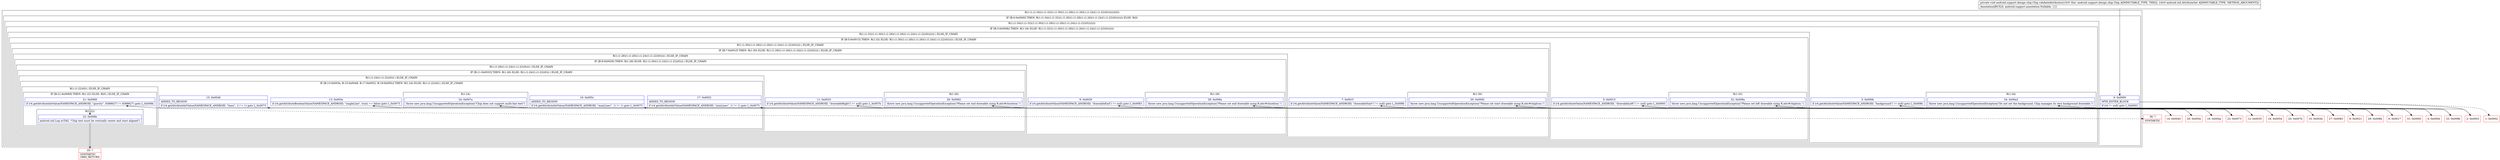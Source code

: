 digraph "CFG forandroid.support.design.chip.Chip.validateAttributes(Landroid\/util\/AttributeSet;)V" {
subgraph cluster_Region_23688731 {
label = "R(1:(1:(1:34)(1:(1:32)(1:(1:30)(1:(1:28)(1:(1:26)(1:(1:24)(1:(1:22)(0))))))))(0))";
node [shape=record,color=blue];
subgraph cluster_IfRegion_554371912 {
label = "IF [B:0:0x0000] THEN: R(1:(1:34)(1:(1:32)(1:(1:30)(1:(1:28)(1:(1:26)(1:(1:24)(1:(1:22)(0)))))))) ELSE: R(0)";
node [shape=record,color=blue];
Node_0 [shape=record,label="{0\:\ 0x0000|MTH_ENTER_BLOCK\l|if (r4 != null) goto L_0x0003\l}"];
subgraph cluster_Region_2046593161 {
label = "R(1:(1:34)(1:(1:32)(1:(1:30)(1:(1:28)(1:(1:26)(1:(1:24)(1:(1:22)(0))))))))";
node [shape=record,color=blue];
subgraph cluster_IfRegion_1171635320 {
label = "IF [B:3:0x000b] THEN: R(1:34) ELSE: R(1:(1:32)(1:(1:30)(1:(1:28)(1:(1:26)(1:(1:24)(1:(1:22)(0)))))))";
node [shape=record,color=blue];
Node_3 [shape=record,label="{3\:\ 0x000b|if (r4.getAttributeValue(NAMESPACE_ANDROID, \"background\") != null) goto L_0x009b\l}"];
subgraph cluster_Region_256299895 {
label = "R(1:34)";
node [shape=record,color=blue];
Node_34 [shape=record,label="{34\:\ 0x00a2|throw new java.lang.UnsupportedOperationException(\"Do not set the background; Chip manages its own background drawable.\")\l}"];
}
subgraph cluster_Region_1986975900 {
label = "R(1:(1:32)(1:(1:30)(1:(1:28)(1:(1:26)(1:(1:24)(1:(1:22)(0))))))) | ELSE_IF_CHAIN\l";
node [shape=record,color=blue];
subgraph cluster_IfRegion_1808514584 {
label = "IF [B:5:0x0015] THEN: R(1:32) ELSE: R(1:(1:30)(1:(1:28)(1:(1:26)(1:(1:24)(1:(1:22)(0)))))) | ELSE_IF_CHAIN\l";
node [shape=record,color=blue];
Node_5 [shape=record,label="{5\:\ 0x0015|if (r4.getAttributeValue(NAMESPACE_ANDROID, \"drawableLeft\") != null) goto L_0x0093\l}"];
subgraph cluster_Region_60156261 {
label = "R(1:32)";
node [shape=record,color=blue];
Node_32 [shape=record,label="{32\:\ 0x009a|throw new java.lang.UnsupportedOperationException(\"Please set left drawable using R.attr#chipIcon.\")\l}"];
}
subgraph cluster_Region_988892939 {
label = "R(1:(1:30)(1:(1:28)(1:(1:26)(1:(1:24)(1:(1:22)(0)))))) | ELSE_IF_CHAIN\l";
node [shape=record,color=blue];
subgraph cluster_IfRegion_987486961 {
label = "IF [B:7:0x001f] THEN: R(1:30) ELSE: R(1:(1:28)(1:(1:26)(1:(1:24)(1:(1:22)(0))))) | ELSE_IF_CHAIN\l";
node [shape=record,color=blue];
Node_7 [shape=record,label="{7\:\ 0x001f|if (r4.getAttributeValue(NAMESPACE_ANDROID, \"drawableStart\") != null) goto L_0x008b\l}"];
subgraph cluster_Region_206997708 {
label = "R(1:30)";
node [shape=record,color=blue];
Node_30 [shape=record,label="{30\:\ 0x0092|throw new java.lang.UnsupportedOperationException(\"Please set start drawable using R.attr#chipIcon.\")\l}"];
}
subgraph cluster_Region_547657442 {
label = "R(1:(1:28)(1:(1:26)(1:(1:24)(1:(1:22)(0))))) | ELSE_IF_CHAIN\l";
node [shape=record,color=blue];
subgraph cluster_IfRegion_278727914 {
label = "IF [B:9:0x0029] THEN: R(1:28) ELSE: R(1:(1:26)(1:(1:24)(1:(1:22)(0)))) | ELSE_IF_CHAIN\l";
node [shape=record,color=blue];
Node_9 [shape=record,label="{9\:\ 0x0029|if (r4.getAttributeValue(NAMESPACE_ANDROID, \"drawableEnd\") != null) goto L_0x0083\l}"];
subgraph cluster_Region_1962229850 {
label = "R(1:28)";
node [shape=record,color=blue];
Node_28 [shape=record,label="{28\:\ 0x008a|throw new java.lang.UnsupportedOperationException(\"Please set end drawable using R.attr#closeIcon.\")\l}"];
}
subgraph cluster_Region_1281205984 {
label = "R(1:(1:26)(1:(1:24)(1:(1:22)(0)))) | ELSE_IF_CHAIN\l";
node [shape=record,color=blue];
subgraph cluster_IfRegion_1212824079 {
label = "IF [B:11:0x0033] THEN: R(1:26) ELSE: R(1:(1:24)(1:(1:22)(0))) | ELSE_IF_CHAIN\l";
node [shape=record,color=blue];
Node_11 [shape=record,label="{11\:\ 0x0033|if (r4.getAttributeValue(NAMESPACE_ANDROID, \"drawableRight\") != null) goto L_0x007b\l}"];
subgraph cluster_Region_818451888 {
label = "R(1:26)";
node [shape=record,color=blue];
Node_26 [shape=record,label="{26\:\ 0x0082|throw new java.lang.UnsupportedOperationException(\"Please set end drawable using R.attr#closeIcon.\")\l}"];
}
subgraph cluster_Region_1851913315 {
label = "R(1:(1:24)(1:(1:22)(0))) | ELSE_IF_CHAIN\l";
node [shape=record,color=blue];
subgraph cluster_IfRegion_1336554985 {
label = "IF [B:13:0x003e, B:15:0x0048, B:17:0x0052, B:19:0x005c] THEN: R(1:24) ELSE: R(1:(1:22)(0)) | ELSE_IF_CHAIN\l";
node [shape=record,color=blue];
Node_13 [shape=record,label="{13\:\ 0x003e|if (r4.getAttributeBooleanValue(NAMESPACE_ANDROID, \"singleLine\", true) == false) goto L_0x0073\l}"];
Node_15 [shape=record,label="{15\:\ 0x0048|ADDED_TO_REGION\l|if (r4.getAttributeIntValue(NAMESPACE_ANDROID, \"lines\", 1) != 1) goto L_0x0073\l}"];
Node_17 [shape=record,label="{17\:\ 0x0052|ADDED_TO_REGION\l|if (r4.getAttributeIntValue(NAMESPACE_ANDROID, \"minLines\", 1) != 1) goto L_0x0073\l}"];
Node_19 [shape=record,label="{19\:\ 0x005c|ADDED_TO_REGION\l|if (r4.getAttributeIntValue(NAMESPACE_ANDROID, \"maxLines\", 1) != 1) goto L_0x0073\l}"];
subgraph cluster_Region_1445590097 {
label = "R(1:24)";
node [shape=record,color=blue];
Node_24 [shape=record,label="{24\:\ 0x007a|throw new java.lang.UnsupportedOperationException(\"Chip does not support multi\-line text\")\l}"];
}
subgraph cluster_Region_574135857 {
label = "R(1:(1:22)(0)) | ELSE_IF_CHAIN\l";
node [shape=record,color=blue];
subgraph cluster_IfRegion_1134273785 {
label = "IF [B:21:0x0069] THEN: R(1:22) ELSE: R(0) | ELSE_IF_CHAIN\l";
node [shape=record,color=blue];
Node_21 [shape=record,label="{21\:\ 0x0069|if (r4.getAttributeIntValue(NAMESPACE_ANDROID, \"gravity\", 8388627) != 8388627) goto L_0x006b\l}"];
subgraph cluster_Region_1560331294 {
label = "R(1:22)";
node [shape=record,color=blue];
Node_22 [shape=record,label="{22\:\ 0x006b|android.util.Log.w(TAG, \"Chip text must be vertically center and start aligned\")\l}"];
}
subgraph cluster_Region_1142044819 {
label = "R(0)";
node [shape=record,color=blue];
}
}
}
}
}
}
}
}
}
}
}
}
}
}
}
subgraph cluster_Region_582876982 {
label = "R(0)";
node [shape=record,color=blue];
}
}
}
Node_1 [shape=record,color=red,label="{1\:\ 0x0002}"];
Node_2 [shape=record,color=red,label="{2\:\ 0x0003}"];
Node_4 [shape=record,color=red,label="{4\:\ 0x000d}"];
Node_6 [shape=record,color=red,label="{6\:\ 0x0017}"];
Node_8 [shape=record,color=red,label="{8\:\ 0x0021}"];
Node_10 [shape=record,color=red,label="{10\:\ 0x002b}"];
Node_12 [shape=record,color=red,label="{12\:\ 0x0035}"];
Node_14 [shape=record,color=red,label="{14\:\ 0x0040}"];
Node_16 [shape=record,color=red,label="{16\:\ 0x004a}"];
Node_18 [shape=record,color=red,label="{18\:\ 0x0054}"];
Node_20 [shape=record,color=red,label="{20\:\ 0x005e}"];
Node_23 [shape=record,color=red,label="{23\:\ 0x0073}"];
Node_25 [shape=record,color=red,label="{25\:\ 0x007b}"];
Node_27 [shape=record,color=red,label="{27\:\ 0x0083}"];
Node_29 [shape=record,color=red,label="{29\:\ 0x008b}"];
Node_31 [shape=record,color=red,label="{31\:\ 0x0093}"];
Node_33 [shape=record,color=red,label="{33\:\ 0x009b}"];
Node_35 [shape=record,color=red,label="{35\:\ ?|SYNTHETIC\lORIG_RETURN\l}"];
Node_36 [shape=record,color=red,label="{36\:\ ?|SYNTHETIC\l}"];
MethodNode[shape=record,label="{private void android.support.design.chip.Chip.validateAttributes((r3v0 'this' android.support.design.chip.Chip A[IMMUTABLE_TYPE, THIS]), (r4v0 android.util.AttributeSet A[IMMUTABLE_TYPE, METHOD_ARGUMENT]))  | Annotation[BUILD, android.support.annotation.Nullable, \{\}]\l}"];
MethodNode -> Node_0;
Node_0 -> Node_1[style=dashed];
Node_0 -> Node_2;
Node_3 -> Node_4[style=dashed];
Node_3 -> Node_33;
Node_5 -> Node_6[style=dashed];
Node_5 -> Node_31;
Node_7 -> Node_8[style=dashed];
Node_7 -> Node_29;
Node_9 -> Node_10[style=dashed];
Node_9 -> Node_27;
Node_11 -> Node_12[style=dashed];
Node_11 -> Node_25;
Node_13 -> Node_14[style=dashed];
Node_13 -> Node_23;
Node_15 -> Node_16[style=dashed];
Node_15 -> Node_23;
Node_17 -> Node_18[style=dashed];
Node_17 -> Node_23;
Node_19 -> Node_20[style=dashed];
Node_19 -> Node_23;
Node_21 -> Node_22;
Node_21 -> Node_36[style=dashed];
Node_22 -> Node_35;
Node_2 -> Node_3;
Node_4 -> Node_5;
Node_6 -> Node_7;
Node_8 -> Node_9;
Node_10 -> Node_11;
Node_12 -> Node_13;
Node_14 -> Node_15;
Node_16 -> Node_17;
Node_18 -> Node_19;
Node_20 -> Node_21;
Node_23 -> Node_24;
Node_25 -> Node_26;
Node_27 -> Node_28;
Node_29 -> Node_30;
Node_31 -> Node_32;
Node_33 -> Node_34;
}

